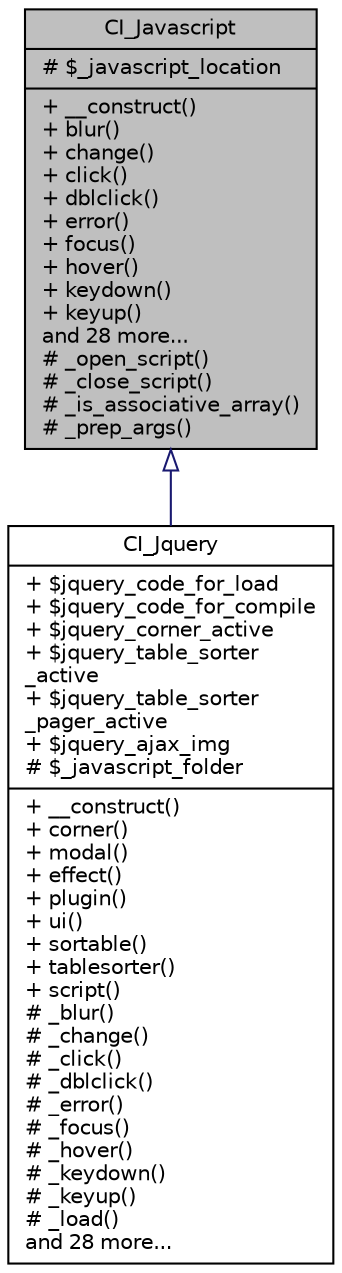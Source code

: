 digraph "CI_Javascript"
{
 // LATEX_PDF_SIZE
  edge [fontname="Helvetica",fontsize="10",labelfontname="Helvetica",labelfontsize="10"];
  node [fontname="Helvetica",fontsize="10",shape=record];
  Node0 [label="{CI_Javascript\n|# $_javascript_location\l|+ __construct()\l+ blur()\l+ change()\l+ click()\l+ dblclick()\l+ error()\l+ focus()\l+ hover()\l+ keydown()\l+ keyup()\land 28 more...\l# _open_script()\l# _close_script()\l# _is_associative_array()\l# _prep_args()\l}",height=0.2,width=0.4,color="black", fillcolor="grey75", style="filled", fontcolor="black",tooltip=" "];
  Node0 -> Node1 [dir="back",color="midnightblue",fontsize="10",style="solid",arrowtail="onormal",fontname="Helvetica"];
  Node1 [label="{CI_Jquery\n|+ $jquery_code_for_load\l+ $jquery_code_for_compile\l+ $jquery_corner_active\l+ $jquery_table_sorter\l_active\l+ $jquery_table_sorter\l_pager_active\l+ $jquery_ajax_img\l# $_javascript_folder\l|+ __construct()\l+ corner()\l+ modal()\l+ effect()\l+ plugin()\l+ ui()\l+ sortable()\l+ tablesorter()\l+ script()\l# _blur()\l# _change()\l# _click()\l# _dblclick()\l# _error()\l# _focus()\l# _hover()\l# _keydown()\l# _keyup()\l# _load()\land 28 more...\l}",height=0.2,width=0.4,color="black", fillcolor="white", style="filled",URL="$class_c_i___jquery.html",tooltip=" "];
}
